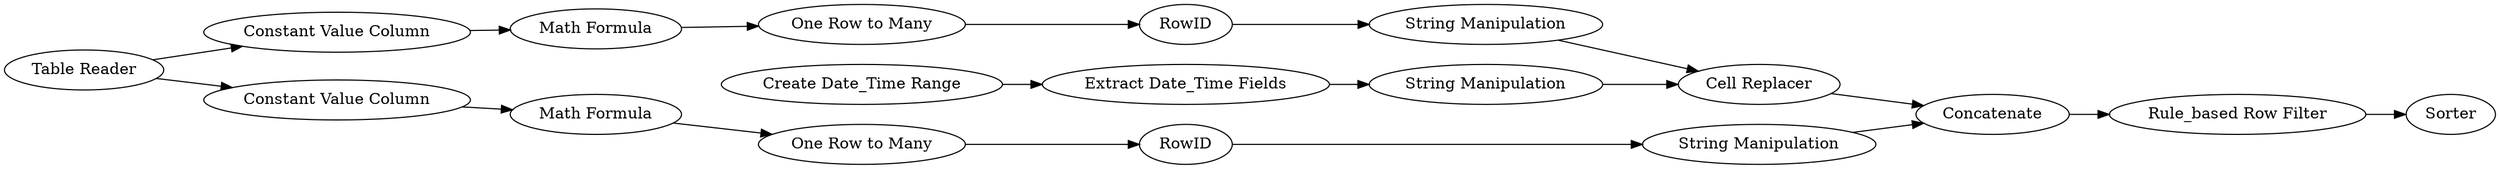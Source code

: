 digraph {
	49 -> 50
	48 -> 49
	31 -> 35
	37 -> 36
	43 -> 44
	36 -> 39
	33 -> 32
	42 -> 43
	32 -> 34
	35 -> 37
	46 -> 45
	31 -> 33
	38 -> 46
	47 -> 48
	45 -> 48
	44 -> 45
	39 -> 47
	34 -> 38
	48 [label=Concatenate]
	43 [label="Extract Date_Time Fields"]
	35 [label="Constant Value Column"]
	44 [label="String Manipulation"]
	34 [label="One Row to Many"]
	42 [label="Create Date_Time Range"]
	49 [label="Rule_based Row Filter"]
	50 [label=Sorter]
	31 [label="Table Reader"]
	36 [label="One Row to Many"]
	45 [label="Cell Replacer"]
	46 [label="String Manipulation"]
	47 [label="String Manipulation"]
	39 [label=RowID]
	33 [label="Constant Value Column"]
	32 [label="Math Formula"]
	38 [label=RowID]
	37 [label="Math Formula"]
	rankdir=LR
}
